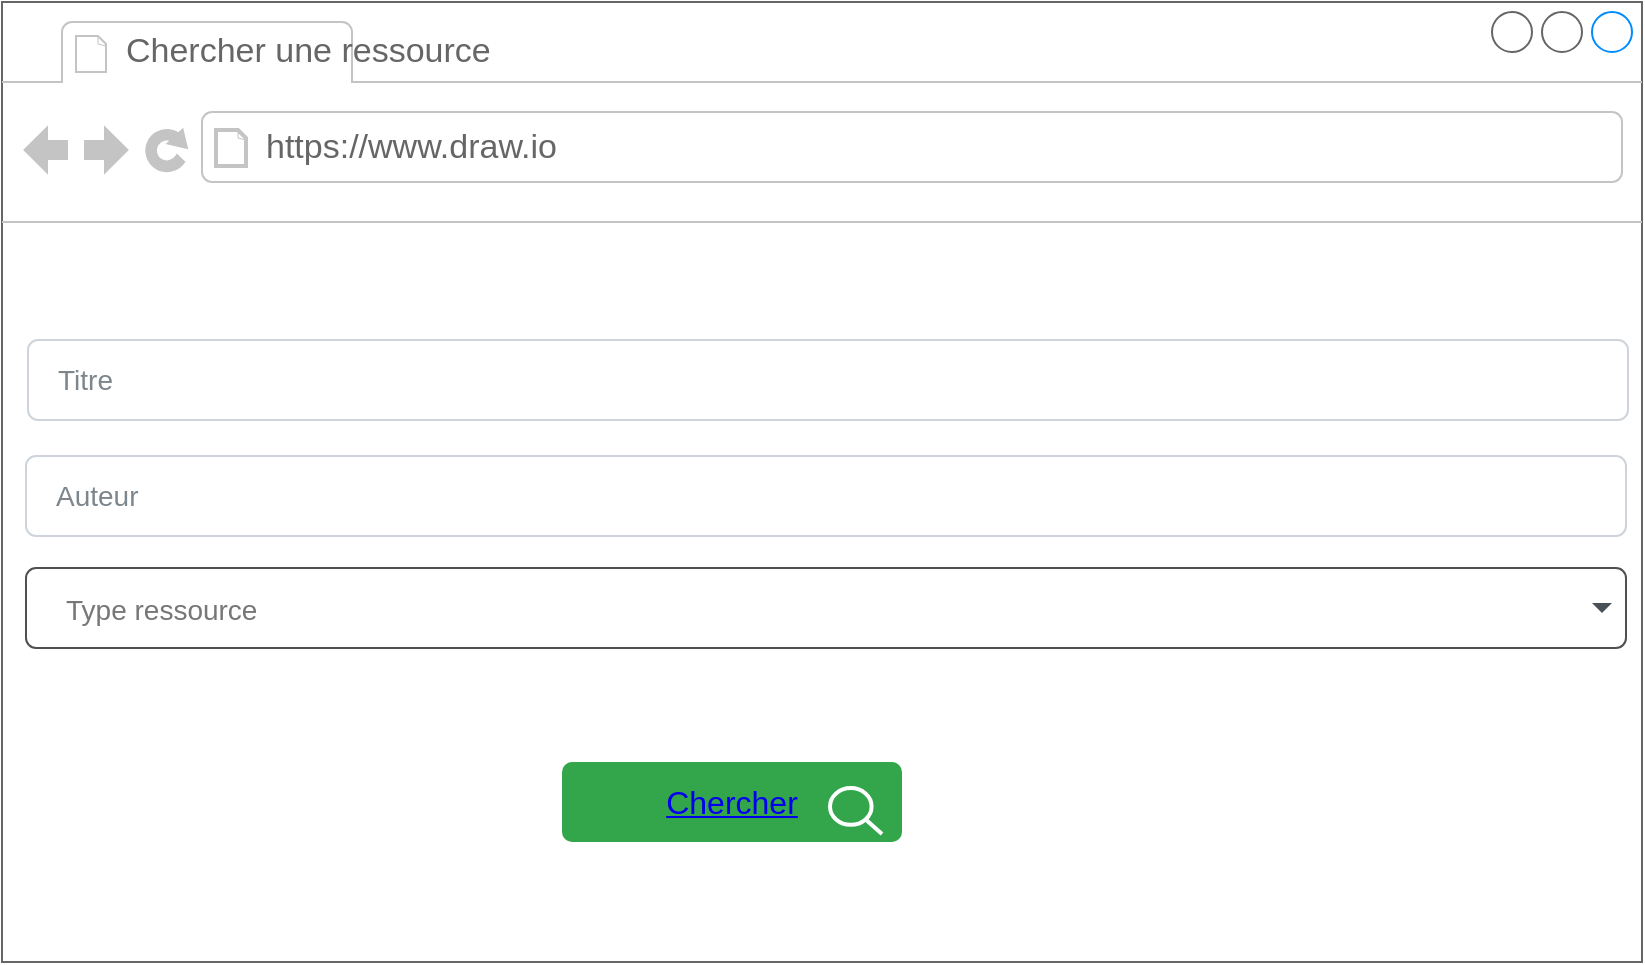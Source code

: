 <mxfile version="15.5.4" type="embed" pages="2"><diagram id="23iRSUPoRavnBvh4doch" name="Rechercher une ressource"><mxGraphModel dx="746" dy="735" grid="1" gridSize="10" guides="1" tooltips="1" connect="1" arrows="1" fold="1" page="1" pageScale="1" pageWidth="827" pageHeight="1169" math="0" shadow="0"><root><mxCell id="0"/><mxCell id="1" parent="0"/><mxCell id="2" value="" style="strokeWidth=1;shadow=0;dashed=0;align=center;html=1;shape=mxgraph.mockup.containers.browserWindow;rSize=0;strokeColor=#666666;strokeColor2=#008cff;strokeColor3=#c4c4c4;mainText=,;recursiveResize=0;" vertex="1" parent="1"><mxGeometry y="20" width="820" height="480" as="geometry"/></mxCell><mxCell id="3" value="Chercher une ressource" style="strokeWidth=1;shadow=0;dashed=0;align=center;html=1;shape=mxgraph.mockup.containers.anchor;fontSize=17;fontColor=#666666;align=left;" vertex="1" parent="2"><mxGeometry x="60" y="12" width="110" height="26" as="geometry"/></mxCell><mxCell id="4" value="https://www.draw.io" style="strokeWidth=1;shadow=0;dashed=0;align=center;html=1;shape=mxgraph.mockup.containers.anchor;rSize=0;fontSize=17;fontColor=#666666;align=left;" vertex="1" parent="2"><mxGeometry x="130" y="60" width="250" height="26" as="geometry"/></mxCell><mxCell id="9" value="&lt;a href=&quot;data:page/id,xrUA95H6zkeY6qnitXHd&quot;&gt;Chercher&lt;/a&gt;" style="html=1;shadow=0;dashed=0;shape=mxgraph.bootstrap.rrect;rSize=5;strokeColor=none;strokeWidth=1;fillColor=#33A64C;fontColor=#FFFFFF;whiteSpace=wrap;align=center;verticalAlign=middle;spacingLeft=0;fontStyle=0;fontSize=16;spacing=5;" vertex="1" parent="2"><mxGeometry x="280" y="380" width="170" height="40" as="geometry"/></mxCell><mxCell id="5" value="&lt;font style=&quot;font-size: 14px&quot;&gt;Type ressource&lt;/font&gt;" style="html=1;shadow=0;dashed=0;shape=mxgraph.bootstrap.rrect;rSize=5;strokeColor=#505050;strokeWidth=1;fillColor=#ffffff;fontColor=#777777;whiteSpace=wrap;align=left;verticalAlign=middle;fontStyle=0;fontSize=18;spacing=20;" vertex="1" parent="1"><mxGeometry x="12" y="303" width="800" height="40" as="geometry"/></mxCell><mxCell id="6" value="" style="shape=triangle;direction=south;fillColor=#495057;strokeColor=none;perimeter=none;" vertex="1" parent="5"><mxGeometry x="1" y="0.5" width="10" height="5" relative="1" as="geometry"><mxPoint x="-17" y="-2.5" as="offset"/></mxGeometry></mxCell><mxCell id="7" value="Titre" style="html=1;shadow=0;dashed=0;shape=mxgraph.bootstrap.rrect;rSize=5;strokeColor=#CED4DA;html=1;whiteSpace=wrap;fillColor=#FFFFFF;fontColor=#7D868C;align=left;spacingLeft=0;spacing=15;fontSize=14;" vertex="1" parent="1"><mxGeometry x="13" y="189" width="800" height="40" as="geometry"/></mxCell><mxCell id="8" value="Auteur" style="html=1;shadow=0;dashed=0;shape=mxgraph.bootstrap.rrect;rSize=5;strokeColor=#CED4DA;html=1;whiteSpace=wrap;fillColor=#FFFFFF;fontColor=#7D868C;align=left;spacingLeft=0;spacing=15;fontSize=14;" vertex="1" parent="1"><mxGeometry x="12" y="247" width="800" height="40" as="geometry"/></mxCell><mxCell id="10" value="" style="html=1;verticalLabelPosition=bottom;align=center;labelBackgroundColor=#ffffff;verticalAlign=top;strokeWidth=2;strokeColor=#FFFFFF;shadow=0;dashed=0;shape=mxgraph.ios7.icons.looking_glass;fillColor=#33A64C;" vertex="1" parent="1"><mxGeometry x="414" y="413" width="26" height="23" as="geometry"/></mxCell></root></mxGraphModel></diagram><diagram id="xrUA95H6zkeY6qnitXHd" name="resultat recherche"><mxGraphModel dx="1596" dy="735" grid="1" gridSize="10" guides="1" tooltips="1" connect="1" arrows="1" fold="1" page="1" pageScale="1" pageWidth="850" pageHeight="1100" math="0" shadow="0"><root><mxCell id="VHx6fUYtHQDNfWX9DyeS-0"/><mxCell id="VHx6fUYtHQDNfWX9DyeS-1" parent="VHx6fUYtHQDNfWX9DyeS-0"/><mxCell id="G-gR1qFNcgdJfKs2-GPe-0" value="" style="strokeWidth=1;shadow=0;dashed=0;align=center;html=1;shape=mxgraph.mockup.containers.browserWindow;rSize=0;strokeColor=#666666;strokeColor2=#008cff;strokeColor3=#c4c4c4;mainText=,;recursiveResize=0;" vertex="1" parent="VHx6fUYtHQDNfWX9DyeS-1"><mxGeometry x="-850" width="860" height="950" as="geometry"/></mxCell><mxCell id="G-gR1qFNcgdJfKs2-GPe-1" value="resultat&amp;nbsp;" style="strokeWidth=1;shadow=0;dashed=0;align=center;html=1;shape=mxgraph.mockup.containers.anchor;fontSize=17;fontColor=#666666;align=left;" vertex="1" parent="G-gR1qFNcgdJfKs2-GPe-0"><mxGeometry x="60" y="12" width="110" height="26" as="geometry"/></mxCell><mxCell id="G-gR1qFNcgdJfKs2-GPe-2" value="https://www.draw.io" style="strokeWidth=1;shadow=0;dashed=0;align=center;html=1;shape=mxgraph.mockup.containers.anchor;rSize=0;fontSize=17;fontColor=#666666;align=left;" vertex="1" parent="G-gR1qFNcgdJfKs2-GPe-0"><mxGeometry x="130" y="60" width="250" height="26" as="geometry"/></mxCell><mxCell id="G-gR1qFNcgdJfKs2-GPe-10" value="" style="html=1;shadow=0;dashed=0;shape=mxgraph.bootstrap.rrect;rSize=5;strokeColor=#DEE2E6;html=1;whiteSpace=wrap;fillColor=#ffffff;fontColor=#0085FC;fontSize=14;" vertex="1" parent="G-gR1qFNcgdJfKs2-GPe-0"><mxGeometry x="305" y="900" width="220" height="30" as="geometry"/></mxCell><mxCell id="G-gR1qFNcgdJfKs2-GPe-11" value="Previous" style="strokeColor=inherit;fillColor=inherit;gradientColor=inherit;html=1;shadow=0;dashed=0;shape=mxgraph.bootstrap.leftButton;rSize=5;perimeter=none;whiteSpace=wrap;resizeHeight=1;fontColor=#6C767D;fontSize=14;" vertex="1" parent="G-gR1qFNcgdJfKs2-GPe-10"><mxGeometry width="70" height="30" relative="1" as="geometry"/></mxCell><mxCell id="G-gR1qFNcgdJfKs2-GPe-12" value="1" style="strokeColor=inherit;fillColor=inherit;gradientColor=inherit;fontColor=inherit;html=1;shadow=0;dashed=0;perimeter=none;whiteSpace=wrap;resizeHeight=1;fontSize=14;" vertex="1" parent="G-gR1qFNcgdJfKs2-GPe-10"><mxGeometry width="30" height="30" relative="1" as="geometry"><mxPoint x="70" as="offset"/></mxGeometry></mxCell><mxCell id="G-gR1qFNcgdJfKs2-GPe-13" value="2" style="html=1;shadow=0;dashed=0;perimeter=none;whiteSpace=wrap;resizeHeight=1;fillColor=#0085FC;strokeColor=none;fontColor=#ffffff;fontSize=14;" vertex="1" parent="G-gR1qFNcgdJfKs2-GPe-10"><mxGeometry width="30" height="30" relative="1" as="geometry"><mxPoint x="100" as="offset"/></mxGeometry></mxCell><mxCell id="G-gR1qFNcgdJfKs2-GPe-14" value="3" style="strokeColor=inherit;fillColor=inherit;gradientColor=inherit;fontColor=inherit;html=1;shadow=0;dashed=0;perimeter=none;whiteSpace=wrap;resizeHeight=1;fontSize=14;" vertex="1" parent="G-gR1qFNcgdJfKs2-GPe-10"><mxGeometry width="30" height="30" relative="1" as="geometry"><mxPoint x="130" as="offset"/></mxGeometry></mxCell><mxCell id="G-gR1qFNcgdJfKs2-GPe-15" value="Next" style="strokeColor=inherit;fillColor=inherit;gradientColor=inherit;fontColor=inherit;html=1;shadow=0;dashed=0;shape=mxgraph.bootstrap.rightButton;rSize=5;perimeter=none;whiteSpace=wrap;resizeHeight=1;fontSize=14;" vertex="1" parent="G-gR1qFNcgdJfKs2-GPe-10"><mxGeometry x="1" width="60" height="30" relative="1" as="geometry"><mxPoint x="-60" as="offset"/></mxGeometry></mxCell><mxCell id="VGRYmz6oJjCHkxrt5TZA-0" value="&lt;font style=&quot;font-size: 14px&quot;&gt;Trier par&lt;/font&gt;" style="html=1;shadow=0;dashed=0;shape=mxgraph.bootstrap.rrect;rSize=5;strokeColor=#505050;strokeWidth=1;fillColor=#ffffff;fontColor=#777777;whiteSpace=wrap;align=left;verticalAlign=middle;fontStyle=0;fontSize=18;spacing=20;" vertex="1" parent="G-gR1qFNcgdJfKs2-GPe-0"><mxGeometry x="80" y="160" width="230" height="44" as="geometry"/></mxCell><mxCell id="VGRYmz6oJjCHkxrt5TZA-1" value="" style="shape=triangle;direction=south;fillColor=#495057;strokeColor=none;perimeter=none;" vertex="1" parent="VGRYmz6oJjCHkxrt5TZA-0"><mxGeometry x="1" y="0.5" width="10" height="5" relative="1" as="geometry"><mxPoint x="-17" y="-2.5" as="offset"/></mxGeometry></mxCell><mxCell id="G-gR1qFNcgdJfKs2-GPe-4" value="&lt;b&gt;&lt;font style=&quot;font-size: 20px&quot;&gt;Card title&lt;/font&gt;&lt;/b&gt;&lt;br&gt;&lt;br&gt;This is a wider card with supporting text below as a natural lead-in to additional content. This content is a little bit longer.&lt;br&gt;&lt;br&gt;Auteur : loremp&amp;nbsp; &amp;nbsp; &amp;nbsp; emplacement :&amp;nbsp; 1&amp;nbsp; Etat : &lt;font color=&quot;#66ff66&quot;&gt;Disponible&lt;/font&gt;" style="html=1;shadow=0;dashed=0;shape=mxgraph.bootstrap.rrect;rSize=5;strokeColor=#DFDFDF;html=1;whiteSpace=wrap;fillColor=#ffffff;fontColor=#000000;verticalAlign=top;align=left;spacing=20;fontSize=14;spacingLeft=170;" vertex="1" parent="G-gR1qFNcgdJfKs2-GPe-0"><mxGeometry x="70" y="250" width="690" height="132" as="geometry"/></mxCell><mxCell id="G-gR1qFNcgdJfKs2-GPe-5" value="Image" style="html=1;shadow=0;dashed=0;shape=mxgraph.bootstrap.leftButton;rSize=5;perimeter=none;whiteSpace=wrap;fillColor=#868E96;strokeColor=#DFDFDF;fontColor=#DEE2E6;resizeWidth=1;fontSize=18;" vertex="1" parent="G-gR1qFNcgdJfKs2-GPe-4"><mxGeometry width="130" height="130" relative="1" as="geometry"/></mxCell><mxCell id="VGRYmz6oJjCHkxrt5TZA-19" value="&lt;b&gt;&lt;font style=&quot;font-size: 20px&quot;&gt;Card title&lt;/font&gt;&lt;/b&gt;&lt;br&gt;&lt;br&gt;This is a wider card with supporting text below as a natural lead-in to additional content. This content is a little bit longer.&lt;br&gt;&lt;br&gt;Auteur : loremp&amp;nbsp; &amp;nbsp; &amp;nbsp; emplacement :&amp;nbsp; 4&amp;nbsp; Etat : &lt;font color=&quot;#ff3333&quot;&gt;Non disponible&lt;/font&gt;" style="html=1;shadow=0;dashed=0;shape=mxgraph.bootstrap.rrect;rSize=5;strokeColor=#DFDFDF;html=1;whiteSpace=wrap;fillColor=#ffffff;fontColor=#000000;verticalAlign=top;align=left;spacing=20;fontSize=14;spacingLeft=170;" vertex="1" parent="G-gR1qFNcgdJfKs2-GPe-0"><mxGeometry x="70" y="560" width="690" height="132" as="geometry"/></mxCell><mxCell id="VGRYmz6oJjCHkxrt5TZA-20" value="Image" style="html=1;shadow=0;dashed=0;shape=mxgraph.bootstrap.leftButton;rSize=5;perimeter=none;whiteSpace=wrap;fillColor=#868E96;strokeColor=#DFDFDF;fontColor=#DEE2E6;resizeWidth=1;fontSize=18;" vertex="1" parent="VGRYmz6oJjCHkxrt5TZA-19"><mxGeometry width="130" height="130" relative="1" as="geometry"/></mxCell><mxCell id="VGRYmz6oJjCHkxrt5TZA-22" value="&lt;b&gt;&lt;font style=&quot;font-size: 20px&quot;&gt;Card title&lt;/font&gt;&lt;/b&gt;&lt;br&gt;&lt;br&gt;This is a wider card with supporting text below as a natural lead-in to additional content. This content is a little bit longer.&lt;br&gt;&lt;br&gt;Auteur : loremp&amp;nbsp; &amp;nbsp; &amp;nbsp; emplacement :&amp;nbsp; 8&amp;nbsp; Etat : &lt;font color=&quot;#66ff66&quot;&gt;Disponible&lt;/font&gt;" style="html=1;shadow=0;dashed=0;shape=mxgraph.bootstrap.rrect;rSize=5;strokeColor=#DFDFDF;html=1;whiteSpace=wrap;fillColor=#ffffff;fontColor=#000000;verticalAlign=top;align=left;spacing=20;fontSize=14;spacingLeft=170;" vertex="1" parent="G-gR1qFNcgdJfKs2-GPe-0"><mxGeometry x="70" y="710" width="690" height="132" as="geometry"/></mxCell><mxCell id="VGRYmz6oJjCHkxrt5TZA-23" value="Image" style="html=1;shadow=0;dashed=0;shape=mxgraph.bootstrap.leftButton;rSize=5;perimeter=none;whiteSpace=wrap;fillColor=#868E96;strokeColor=#DFDFDF;fontColor=#DEE2E6;resizeWidth=1;fontSize=18;" vertex="1" parent="VGRYmz6oJjCHkxrt5TZA-22"><mxGeometry width="130" height="130" relative="1" as="geometry"/></mxCell><mxCell id="VGRYmz6oJjCHkxrt5TZA-17" value="&lt;b&gt;&lt;font style=&quot;font-size: 20px&quot;&gt;Card title&lt;/font&gt;&lt;/b&gt;&lt;br&gt;&lt;br&gt;This is a wider card with supporting text below as a natural lead-in to additional content. This content is a little bit longer.&lt;br&gt;&lt;br&gt;Auteur : loremp&amp;nbsp; &amp;nbsp; &amp;nbsp; emplacement :&amp;nbsp; 2&amp;nbsp; Etat : &lt;font color=&quot;#ff3333&quot;&gt;Perdu&lt;/font&gt;" style="html=1;shadow=0;dashed=0;shape=mxgraph.bootstrap.rrect;rSize=5;strokeColor=#DFDFDF;html=1;whiteSpace=wrap;fillColor=#ffffff;fontColor=#000000;verticalAlign=top;align=left;spacing=20;fontSize=14;spacingLeft=170;" vertex="1" parent="VHx6fUYtHQDNfWX9DyeS-1"><mxGeometry x="-780" y="405" width="690" height="132" as="geometry"/></mxCell><mxCell id="VGRYmz6oJjCHkxrt5TZA-18" value="Image" style="html=1;shadow=0;dashed=0;shape=mxgraph.bootstrap.leftButton;rSize=5;perimeter=none;whiteSpace=wrap;fillColor=#868E96;strokeColor=#DFDFDF;fontColor=#DEE2E6;resizeWidth=1;fontSize=18;" vertex="1" parent="VGRYmz6oJjCHkxrt5TZA-17"><mxGeometry width="130" height="130" relative="1" as="geometry"/></mxCell></root></mxGraphModel></diagram></mxfile>